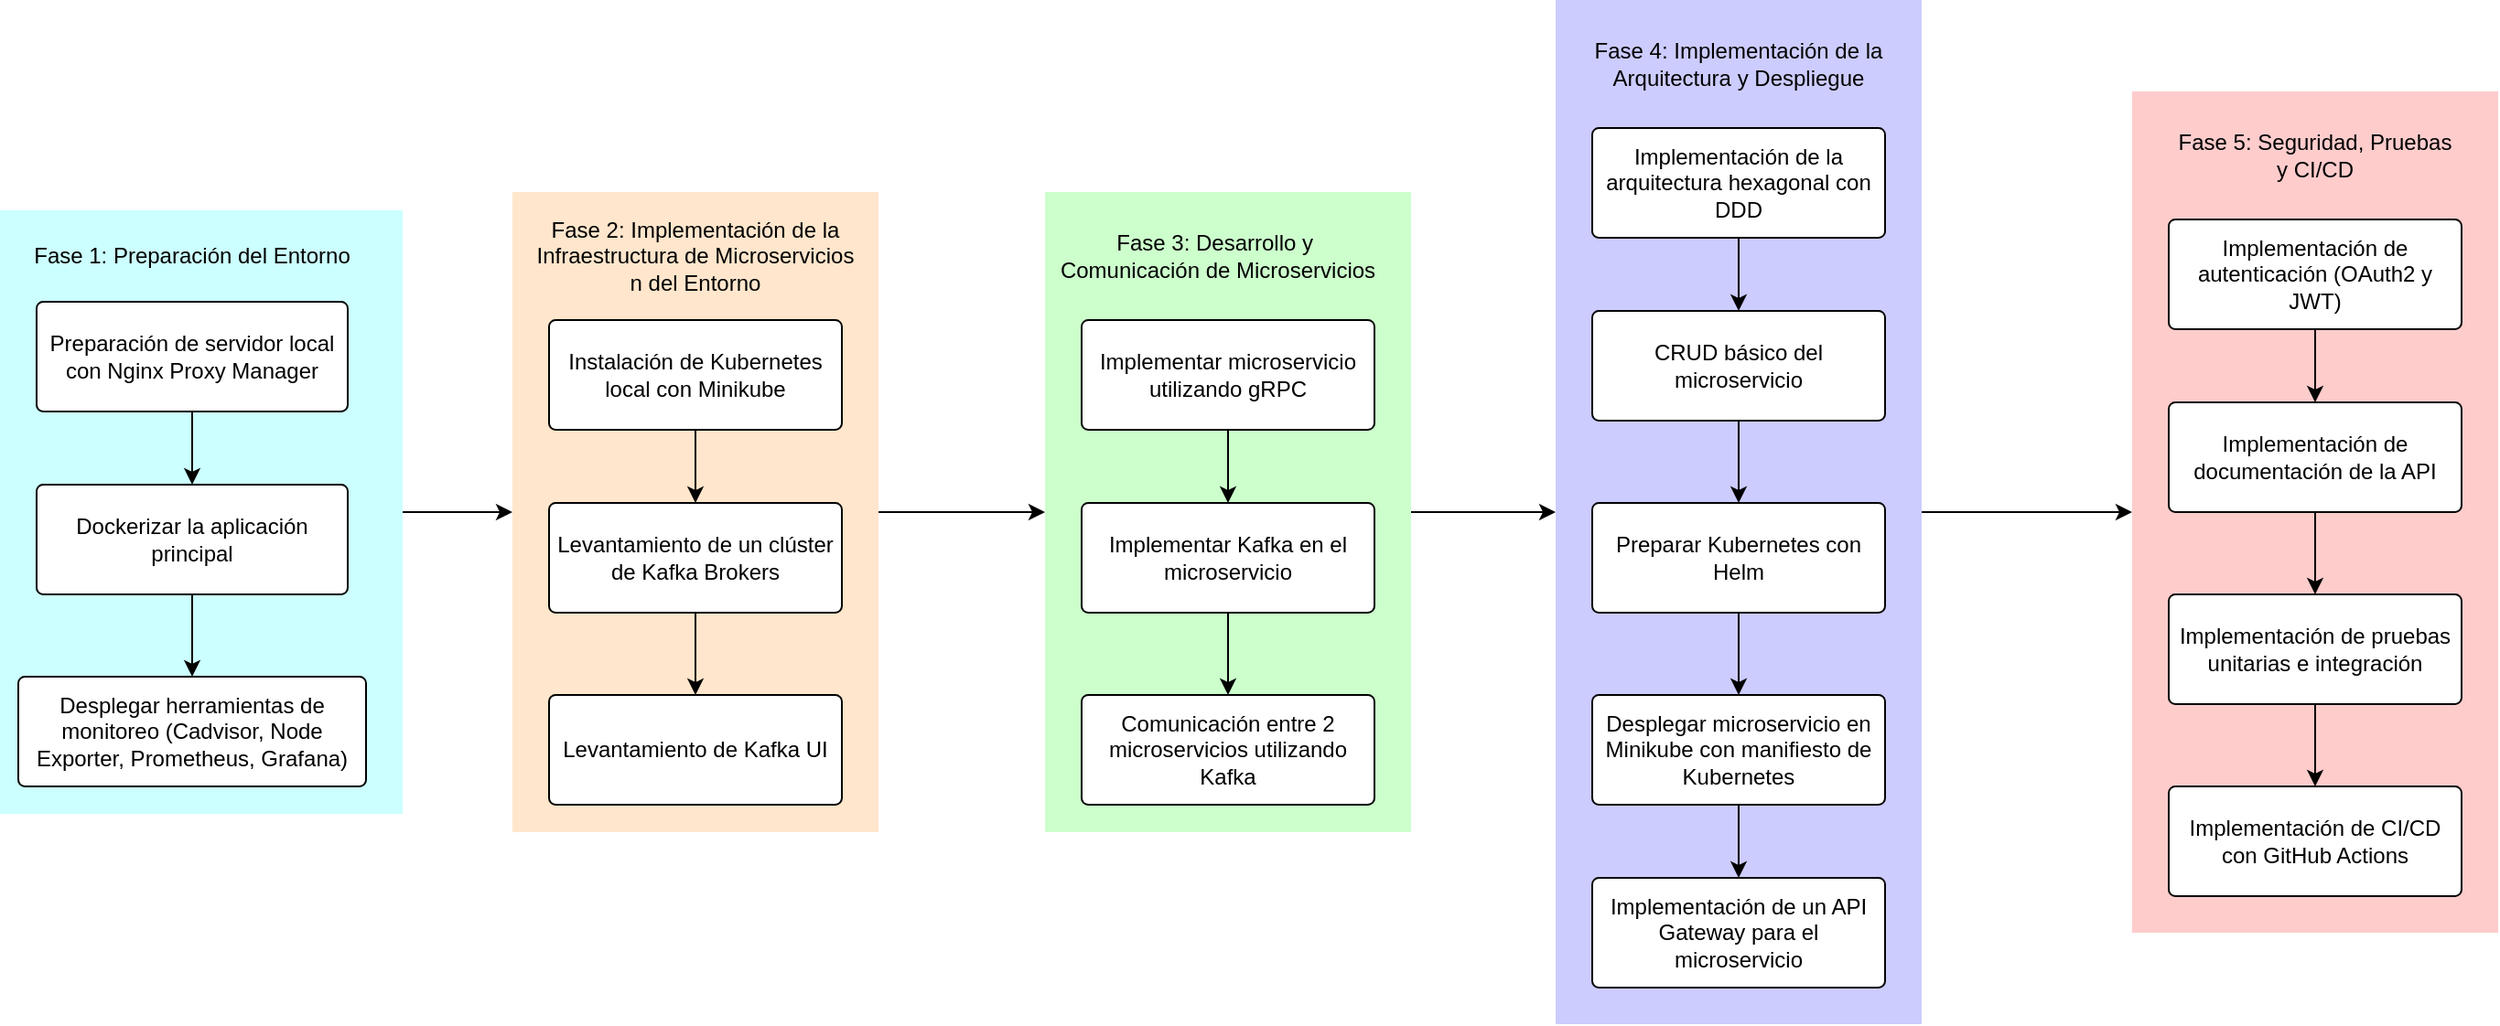<mxfile version="27.0.9" pages="4">
  <diagram name="Página-1" id="Jog1CB8qQKN3SRwH82qO">
    <mxGraphModel dx="906" dy="544" grid="1" gridSize="10" guides="1" tooltips="1" connect="1" arrows="1" fold="1" page="1" pageScale="1" pageWidth="827" pageHeight="1169" math="0" shadow="0">
      <root>
        <mxCell id="0" />
        <mxCell id="1" parent="0" />
        <mxCell id="y5nNxfQDsKQJ9tVYJSOM-19" style="edgeStyle=orthogonalEdgeStyle;rounded=0;orthogonalLoop=1;jettySize=auto;html=1;" parent="1" source="y5nNxfQDsKQJ9tVYJSOM-1" target="y5nNxfQDsKQJ9tVYJSOM-8" edge="1">
          <mxGeometry relative="1" as="geometry" />
        </mxCell>
        <mxCell id="y5nNxfQDsKQJ9tVYJSOM-1" value="" style="rounded=0;whiteSpace=wrap;html=1;fillColor=#CCFFFF;strokeColor=none;" parent="1" vertex="1">
          <mxGeometry x="470" y="330" width="220" height="330" as="geometry" />
        </mxCell>
        <mxCell id="y5nNxfQDsKQJ9tVYJSOM-6" style="edgeStyle=orthogonalEdgeStyle;rounded=0;orthogonalLoop=1;jettySize=auto;html=1;" parent="1" source="y5nNxfQDsKQJ9tVYJSOM-3" target="y5nNxfQDsKQJ9tVYJSOM-4" edge="1">
          <mxGeometry relative="1" as="geometry" />
        </mxCell>
        <mxCell id="y5nNxfQDsKQJ9tVYJSOM-3" value="Preparación de servidor local con Nginx Proxy Manager" style="rounded=1;whiteSpace=wrap;html=1;arcSize=6;" parent="1" vertex="1">
          <mxGeometry x="490" y="380" width="170" height="60" as="geometry" />
        </mxCell>
        <mxCell id="y5nNxfQDsKQJ9tVYJSOM-7" style="edgeStyle=orthogonalEdgeStyle;rounded=0;orthogonalLoop=1;jettySize=auto;html=1;" parent="1" source="y5nNxfQDsKQJ9tVYJSOM-4" target="y5nNxfQDsKQJ9tVYJSOM-5" edge="1">
          <mxGeometry relative="1" as="geometry" />
        </mxCell>
        <mxCell id="y5nNxfQDsKQJ9tVYJSOM-4" value="Dockerizar la aplicación principal" style="rounded=1;whiteSpace=wrap;html=1;arcSize=6;" parent="1" vertex="1">
          <mxGeometry x="490" y="480" width="170" height="60" as="geometry" />
        </mxCell>
        <mxCell id="y5nNxfQDsKQJ9tVYJSOM-5" value="Desplegar herramientas de monitoreo (Cadvisor, Node Exporter, Prometheus, Grafana)" style="rounded=1;whiteSpace=wrap;html=1;arcSize=6;" parent="1" vertex="1">
          <mxGeometry x="480" y="585" width="190" height="60" as="geometry" />
        </mxCell>
        <mxCell id="y5nNxfQDsKQJ9tVYJSOM-45" style="edgeStyle=orthogonalEdgeStyle;rounded=0;orthogonalLoop=1;jettySize=auto;html=1;" parent="1" source="y5nNxfQDsKQJ9tVYJSOM-8" target="y5nNxfQDsKQJ9tVYJSOM-20" edge="1">
          <mxGeometry relative="1" as="geometry" />
        </mxCell>
        <mxCell id="y5nNxfQDsKQJ9tVYJSOM-8" value="" style="rounded=0;whiteSpace=wrap;html=1;fillColor=#FFE6CC;strokeColor=none;gradientColor=none;" parent="1" vertex="1">
          <mxGeometry x="750" y="320" width="200" height="350" as="geometry" />
        </mxCell>
        <mxCell id="y5nNxfQDsKQJ9tVYJSOM-9" value="&lt;div&gt;Fase 2: Implementación de la Infraestructura de Microservicios&lt;/div&gt;n del Entorno" style="text;html=1;align=center;verticalAlign=middle;whiteSpace=wrap;rounded=0;" parent="1" vertex="1">
          <mxGeometry x="750" y="330" width="200" height="50" as="geometry" />
        </mxCell>
        <mxCell id="y5nNxfQDsKQJ9tVYJSOM-10" value="Fase 1: Preparación del Entorno" style="text;html=1;align=center;verticalAlign=middle;whiteSpace=wrap;rounded=0;" parent="1" vertex="1">
          <mxGeometry x="475" y="340" width="200" height="30" as="geometry" />
        </mxCell>
        <mxCell id="y5nNxfQDsKQJ9tVYJSOM-15" style="edgeStyle=orthogonalEdgeStyle;rounded=0;orthogonalLoop=1;jettySize=auto;html=1;" parent="1" source="y5nNxfQDsKQJ9tVYJSOM-11" target="y5nNxfQDsKQJ9tVYJSOM-12" edge="1">
          <mxGeometry relative="1" as="geometry" />
        </mxCell>
        <mxCell id="y5nNxfQDsKQJ9tVYJSOM-11" value="Instalación de Kubernetes local con Minikube" style="rounded=1;whiteSpace=wrap;html=1;arcSize=6;" parent="1" vertex="1">
          <mxGeometry x="770" y="390" width="160" height="60" as="geometry" />
        </mxCell>
        <mxCell id="y5nNxfQDsKQJ9tVYJSOM-16" style="edgeStyle=orthogonalEdgeStyle;rounded=0;orthogonalLoop=1;jettySize=auto;html=1;" parent="1" source="y5nNxfQDsKQJ9tVYJSOM-12" target="y5nNxfQDsKQJ9tVYJSOM-14" edge="1">
          <mxGeometry relative="1" as="geometry" />
        </mxCell>
        <mxCell id="y5nNxfQDsKQJ9tVYJSOM-12" value="Levantamiento de un clúster de Kafka Brokers" style="rounded=1;whiteSpace=wrap;html=1;arcSize=6;" parent="1" vertex="1">
          <mxGeometry x="770" y="490" width="160" height="60" as="geometry" />
        </mxCell>
        <mxCell id="y5nNxfQDsKQJ9tVYJSOM-14" value="Levantamiento de Kafka UI" style="rounded=1;whiteSpace=wrap;html=1;arcSize=6;" parent="1" vertex="1">
          <mxGeometry x="770" y="595" width="160" height="60" as="geometry" />
        </mxCell>
        <mxCell id="y5nNxfQDsKQJ9tVYJSOM-51" style="edgeStyle=orthogonalEdgeStyle;rounded=0;orthogonalLoop=1;jettySize=auto;html=1;" parent="1" source="y5nNxfQDsKQJ9tVYJSOM-20" target="y5nNxfQDsKQJ9tVYJSOM-27" edge="1">
          <mxGeometry relative="1" as="geometry" />
        </mxCell>
        <mxCell id="y5nNxfQDsKQJ9tVYJSOM-20" value="" style="rounded=0;whiteSpace=wrap;html=1;fillColor=#CCFFCC;strokeColor=none;gradientColor=none;" parent="1" vertex="1">
          <mxGeometry x="1041" y="320" width="200" height="350" as="geometry" />
        </mxCell>
        <mxCell id="y5nNxfQDsKQJ9tVYJSOM-21" value="Fase 3: Desarrollo y&amp;nbsp;&lt;div&gt;Comunicación de Microservicios&lt;/div&gt;" style="text;html=1;align=center;verticalAlign=middle;whiteSpace=wrap;rounded=0;" parent="1" vertex="1">
          <mxGeometry x="1041" y="330" width="189" height="50" as="geometry" />
        </mxCell>
        <mxCell id="y5nNxfQDsKQJ9tVYJSOM-22" style="edgeStyle=orthogonalEdgeStyle;rounded=0;orthogonalLoop=1;jettySize=auto;html=1;" parent="1" source="y5nNxfQDsKQJ9tVYJSOM-23" target="y5nNxfQDsKQJ9tVYJSOM-25" edge="1">
          <mxGeometry relative="1" as="geometry" />
        </mxCell>
        <mxCell id="y5nNxfQDsKQJ9tVYJSOM-23" value="Implementar microservicio utilizando gRPC" style="rounded=1;whiteSpace=wrap;html=1;arcSize=6;" parent="1" vertex="1">
          <mxGeometry x="1061" y="390" width="160" height="60" as="geometry" />
        </mxCell>
        <mxCell id="y5nNxfQDsKQJ9tVYJSOM-24" style="edgeStyle=orthogonalEdgeStyle;rounded=0;orthogonalLoop=1;jettySize=auto;html=1;" parent="1" source="y5nNxfQDsKQJ9tVYJSOM-25" target="y5nNxfQDsKQJ9tVYJSOM-26" edge="1">
          <mxGeometry relative="1" as="geometry" />
        </mxCell>
        <mxCell id="y5nNxfQDsKQJ9tVYJSOM-25" value="Implementar Kafka en el microservicio" style="rounded=1;whiteSpace=wrap;html=1;arcSize=6;" parent="1" vertex="1">
          <mxGeometry x="1061" y="490" width="160" height="60" as="geometry" />
        </mxCell>
        <mxCell id="y5nNxfQDsKQJ9tVYJSOM-26" value="Comunicación entre 2 microservicios utilizando Kafka" style="rounded=1;whiteSpace=wrap;html=1;arcSize=6;" parent="1" vertex="1">
          <mxGeometry x="1061" y="595" width="160" height="60" as="geometry" />
        </mxCell>
        <mxCell id="y5nNxfQDsKQJ9tVYJSOM-48" style="edgeStyle=orthogonalEdgeStyle;rounded=0;orthogonalLoop=1;jettySize=auto;html=1;" parent="1" source="y5nNxfQDsKQJ9tVYJSOM-27" target="y5nNxfQDsKQJ9tVYJSOM-36" edge="1">
          <mxGeometry relative="1" as="geometry" />
        </mxCell>
        <mxCell id="y5nNxfQDsKQJ9tVYJSOM-27" value="" style="rounded=0;whiteSpace=wrap;html=1;fillColor=#CCCCFF;strokeColor=none;gradientColor=none;" parent="1" vertex="1">
          <mxGeometry x="1320" y="215" width="200" height="560" as="geometry" />
        </mxCell>
        <mxCell id="y5nNxfQDsKQJ9tVYJSOM-28" value="Fase 4: Implementación de la Arquitectura y Despliegue" style="text;html=1;align=center;verticalAlign=middle;whiteSpace=wrap;rounded=0;" parent="1" vertex="1">
          <mxGeometry x="1320" y="225" width="200" height="50" as="geometry" />
        </mxCell>
        <mxCell id="y5nNxfQDsKQJ9tVYJSOM-29" style="edgeStyle=orthogonalEdgeStyle;rounded=0;orthogonalLoop=1;jettySize=auto;html=1;" parent="1" source="y5nNxfQDsKQJ9tVYJSOM-30" target="y5nNxfQDsKQJ9tVYJSOM-32" edge="1">
          <mxGeometry relative="1" as="geometry" />
        </mxCell>
        <mxCell id="y5nNxfQDsKQJ9tVYJSOM-30" value="Implementación de la arquitectura hexagonal con DDD" style="rounded=1;whiteSpace=wrap;html=1;arcSize=6;" parent="1" vertex="1">
          <mxGeometry x="1340" y="285" width="160" height="60" as="geometry" />
        </mxCell>
        <mxCell id="y5nNxfQDsKQJ9tVYJSOM-31" style="edgeStyle=orthogonalEdgeStyle;rounded=0;orthogonalLoop=1;jettySize=auto;html=1;" parent="1" source="y5nNxfQDsKQJ9tVYJSOM-32" target="y5nNxfQDsKQJ9tVYJSOM-33" edge="1">
          <mxGeometry relative="1" as="geometry" />
        </mxCell>
        <mxCell id="y5nNxfQDsKQJ9tVYJSOM-32" value="CRUD básico del microservicio" style="rounded=1;whiteSpace=wrap;html=1;arcSize=6;" parent="1" vertex="1">
          <mxGeometry x="1340" y="385" width="160" height="60" as="geometry" />
        </mxCell>
        <mxCell id="y5nNxfQDsKQJ9tVYJSOM-46" style="edgeStyle=orthogonalEdgeStyle;rounded=0;orthogonalLoop=1;jettySize=auto;html=1;" parent="1" source="y5nNxfQDsKQJ9tVYJSOM-33" target="y5nNxfQDsKQJ9tVYJSOM-34" edge="1">
          <mxGeometry relative="1" as="geometry" />
        </mxCell>
        <mxCell id="y5nNxfQDsKQJ9tVYJSOM-33" value="Preparar Kubernetes con Helm" style="rounded=1;whiteSpace=wrap;html=1;arcSize=6;" parent="1" vertex="1">
          <mxGeometry x="1340" y="490" width="160" height="60" as="geometry" />
        </mxCell>
        <mxCell id="y5nNxfQDsKQJ9tVYJSOM-47" style="edgeStyle=orthogonalEdgeStyle;rounded=0;orthogonalLoop=1;jettySize=auto;html=1;" parent="1" source="y5nNxfQDsKQJ9tVYJSOM-34" target="y5nNxfQDsKQJ9tVYJSOM-35" edge="1">
          <mxGeometry relative="1" as="geometry" />
        </mxCell>
        <mxCell id="y5nNxfQDsKQJ9tVYJSOM-34" value="Desplegar microservicio en Minikube con manifiesto de Kubernetes" style="rounded=1;whiteSpace=wrap;html=1;arcSize=6;" parent="1" vertex="1">
          <mxGeometry x="1340" y="595" width="160" height="60" as="geometry" />
        </mxCell>
        <mxCell id="y5nNxfQDsKQJ9tVYJSOM-35" value="Implementación de un API Gateway para el microservicio" style="rounded=1;whiteSpace=wrap;html=1;arcSize=6;" parent="1" vertex="1">
          <mxGeometry x="1340" y="695" width="160" height="60" as="geometry" />
        </mxCell>
        <mxCell id="y5nNxfQDsKQJ9tVYJSOM-36" value="" style="rounded=0;whiteSpace=wrap;html=1;fillColor=#FFCCCC;strokeColor=none;gradientColor=none;" parent="1" vertex="1">
          <mxGeometry x="1635" y="265" width="200" height="460" as="geometry" />
        </mxCell>
        <mxCell id="y5nNxfQDsKQJ9tVYJSOM-37" value="Fase 5: Seguridad, Pruebas&lt;div&gt;y CI/CD&lt;/div&gt;" style="text;html=1;align=center;verticalAlign=middle;whiteSpace=wrap;rounded=0;" parent="1" vertex="1">
          <mxGeometry x="1635" y="275" width="200" height="50" as="geometry" />
        </mxCell>
        <mxCell id="y5nNxfQDsKQJ9tVYJSOM-38" style="edgeStyle=orthogonalEdgeStyle;rounded=0;orthogonalLoop=1;jettySize=auto;html=1;" parent="1" source="y5nNxfQDsKQJ9tVYJSOM-39" target="y5nNxfQDsKQJ9tVYJSOM-41" edge="1">
          <mxGeometry relative="1" as="geometry" />
        </mxCell>
        <mxCell id="y5nNxfQDsKQJ9tVYJSOM-39" value="Implementación de autenticación (OAuth2 y JWT)" style="rounded=1;whiteSpace=wrap;html=1;arcSize=6;" parent="1" vertex="1">
          <mxGeometry x="1655" y="335" width="160" height="60" as="geometry" />
        </mxCell>
        <mxCell id="y5nNxfQDsKQJ9tVYJSOM-40" style="edgeStyle=orthogonalEdgeStyle;rounded=0;orthogonalLoop=1;jettySize=auto;html=1;" parent="1" source="y5nNxfQDsKQJ9tVYJSOM-41" target="y5nNxfQDsKQJ9tVYJSOM-42" edge="1">
          <mxGeometry relative="1" as="geometry" />
        </mxCell>
        <mxCell id="y5nNxfQDsKQJ9tVYJSOM-41" value="Implementación de documentación de la API" style="rounded=1;whiteSpace=wrap;html=1;arcSize=6;" parent="1" vertex="1">
          <mxGeometry x="1655" y="435" width="160" height="60" as="geometry" />
        </mxCell>
        <mxCell id="y5nNxfQDsKQJ9tVYJSOM-49" style="edgeStyle=orthogonalEdgeStyle;rounded=0;orthogonalLoop=1;jettySize=auto;html=1;" parent="1" source="y5nNxfQDsKQJ9tVYJSOM-42" target="y5nNxfQDsKQJ9tVYJSOM-43" edge="1">
          <mxGeometry relative="1" as="geometry" />
        </mxCell>
        <mxCell id="y5nNxfQDsKQJ9tVYJSOM-42" value="Implementación de pruebas unitarias e integración" style="rounded=1;whiteSpace=wrap;html=1;arcSize=6;" parent="1" vertex="1">
          <mxGeometry x="1655" y="540" width="160" height="60" as="geometry" />
        </mxCell>
        <mxCell id="y5nNxfQDsKQJ9tVYJSOM-43" value="Implementación de CI/CD con GitHub Actions" style="rounded=1;whiteSpace=wrap;html=1;arcSize=6;" parent="1" vertex="1">
          <mxGeometry x="1655" y="645" width="160" height="60" as="geometry" />
        </mxCell>
      </root>
    </mxGraphModel>
  </diagram>
  <diagram id="ltGbBHWiJQyUpfgjZx5-" name="Página-2">
    <mxGraphModel dx="2957" dy="1952" grid="1" gridSize="10" guides="1" tooltips="1" connect="1" arrows="1" fold="1" page="1" pageScale="1" pageWidth="827" pageHeight="1169" math="0" shadow="0">
      <root>
        <mxCell id="0" />
        <mxCell id="1" parent="0" />
        <mxCell id="ZHbBijV9w1WvNDBUEkwE-91" value="" style="edgeStyle=orthogonalEdgeStyle;rounded=0;orthogonalLoop=1;jettySize=auto;html=1;" parent="1" edge="1">
          <mxGeometry relative="1" as="geometry">
            <mxPoint x="-720.0" y="430.037" as="sourcePoint" />
          </mxGeometry>
        </mxCell>
        <mxCell id="ZHbBijV9w1WvNDBUEkwE-85" style="edgeStyle=orthogonalEdgeStyle;rounded=0;orthogonalLoop=1;jettySize=auto;html=1;" parent="1" edge="1">
          <mxGeometry relative="1" as="geometry">
            <mxPoint x="-683" y="350" as="sourcePoint" />
          </mxGeometry>
        </mxCell>
        <mxCell id="ZHbBijV9w1WvNDBUEkwE-90" value="" style="edgeStyle=orthogonalEdgeStyle;rounded=0;orthogonalLoop=1;jettySize=auto;html=1;" parent="1" edge="1">
          <mxGeometry relative="1" as="geometry">
            <mxPoint x="-873" y="430.037" as="sourcePoint" />
          </mxGeometry>
        </mxCell>
        <mxCell id="uHOGORn8jjoetlUPNcYx-90" value="" style="group" vertex="1" connectable="0" parent="1">
          <mxGeometry x="-1120" y="130" width="200" height="290" as="geometry" />
        </mxCell>
        <mxCell id="uHOGORn8jjoetlUPNcYx-21" value="" style="shape=cube;whiteSpace=wrap;html=1;boundedLbl=1;backgroundOutline=1;darkOpacity=0.05;darkOpacity2=0.1;rotation=-180;size=10;fillColor=#CCFFFF;strokeColor=#000000;" vertex="1" parent="uHOGORn8jjoetlUPNcYx-90">
          <mxGeometry width="200" height="290" as="geometry" />
        </mxCell>
        <mxCell id="uHOGORn8jjoetlUPNcYx-22" value="Etapa 1 – Infraestructura Base" style="text;html=1;align=center;verticalAlign=middle;whiteSpace=wrap;rounded=0;" vertex="1" parent="uHOGORn8jjoetlUPNcYx-90">
          <mxGeometry width="190.5" height="30" as="geometry" />
        </mxCell>
        <mxCell id="uHOGORn8jjoetlUPNcYx-27" value="Configuración&amp;nbsp;&lt;div&gt;Kafka Brokers&lt;/div&gt;" style="rounded=1;whiteSpace=wrap;html=1;shadow=1;" vertex="1" parent="uHOGORn8jjoetlUPNcYx-90">
          <mxGeometry x="35.25" y="220" width="120" height="40" as="geometry" />
        </mxCell>
        <mxCell id="uHOGORn8jjoetlUPNcYx-28" style="edgeStyle=orthogonalEdgeStyle;rounded=0;orthogonalLoop=1;jettySize=auto;html=1;" edge="1" parent="uHOGORn8jjoetlUPNcYx-90" source="uHOGORn8jjoetlUPNcYx-29" target="uHOGORn8jjoetlUPNcYx-31">
          <mxGeometry relative="1" as="geometry" />
        </mxCell>
        <mxCell id="uHOGORn8jjoetlUPNcYx-29" value="Configración microservicio en monorepo" style="rounded=1;whiteSpace=wrap;html=1;shadow=1;" vertex="1" parent="uHOGORn8jjoetlUPNcYx-90">
          <mxGeometry x="20.75" y="40" width="149" height="40" as="geometry" />
        </mxCell>
        <mxCell id="uHOGORn8jjoetlUPNcYx-30" style="edgeStyle=orthogonalEdgeStyle;rounded=0;orthogonalLoop=1;jettySize=auto;html=1;" edge="1" parent="uHOGORn8jjoetlUPNcYx-90" source="uHOGORn8jjoetlUPNcYx-31" target="uHOGORn8jjoetlUPNcYx-33">
          <mxGeometry relative="1" as="geometry" />
        </mxCell>
        <mxCell id="uHOGORn8jjoetlUPNcYx-31" value="Configuración contraros&amp;nbsp;&lt;div&gt;gRPC (.proto)&lt;/div&gt;" style="rounded=1;whiteSpace=wrap;html=1;shadow=1;" vertex="1" parent="uHOGORn8jjoetlUPNcYx-90">
          <mxGeometry x="20.25" y="100" width="150" height="40" as="geometry" />
        </mxCell>
        <mxCell id="uHOGORn8jjoetlUPNcYx-32" style="edgeStyle=orthogonalEdgeStyle;rounded=0;orthogonalLoop=1;jettySize=auto;html=1;" edge="1" parent="uHOGORn8jjoetlUPNcYx-90" source="uHOGORn8jjoetlUPNcYx-33" target="uHOGORn8jjoetlUPNcYx-27">
          <mxGeometry relative="1" as="geometry" />
        </mxCell>
        <mxCell id="uHOGORn8jjoetlUPNcYx-33" value="Configuración&lt;div&gt;Contenedores&lt;/div&gt;" style="rounded=1;whiteSpace=wrap;html=1;shadow=1;" vertex="1" parent="uHOGORn8jjoetlUPNcYx-90">
          <mxGeometry x="35.25" y="160" width="120" height="40" as="geometry" />
        </mxCell>
        <mxCell id="uHOGORn8jjoetlUPNcYx-92" value="" style="group" vertex="1" connectable="0" parent="1">
          <mxGeometry x="-900.75" y="-10" width="400.75" height="570" as="geometry" />
        </mxCell>
        <mxCell id="uHOGORn8jjoetlUPNcYx-35" value="" style="shape=cube;whiteSpace=wrap;html=1;boundedLbl=1;backgroundOutline=1;darkOpacity=0.05;darkOpacity2=0.1;rotation=-180;size=10;fillColor=#FFE6CC;strokeColor=#000000;" vertex="1" parent="uHOGORn8jjoetlUPNcYx-92">
          <mxGeometry x="0.5" width="400.25" height="570" as="geometry" />
        </mxCell>
        <mxCell id="uHOGORn8jjoetlUPNcYx-66" style="edgeStyle=orthogonalEdgeStyle;rounded=0;orthogonalLoop=1;jettySize=auto;html=1;" edge="1" parent="uHOGORn8jjoetlUPNcYx-92" source="uHOGORn8jjoetlUPNcYx-67" target="uHOGORn8jjoetlUPNcYx-79">
          <mxGeometry relative="1" as="geometry" />
        </mxCell>
        <mxCell id="uHOGORn8jjoetlUPNcYx-67" value="Preparar Prisma: conexión DB y generación client" style="rounded=1;whiteSpace=wrap;html=1;shadow=1;" vertex="1" parent="uHOGORn8jjoetlUPNcYx-92">
          <mxGeometry x="115.5" y="240" width="160" height="40" as="geometry" />
        </mxCell>
        <mxCell id="uHOGORn8jjoetlUPNcYx-68" value="Estructura hexagonal visible por bounded context (puertos/adaptadores)" style="rounded=1;whiteSpace=wrap;html=1;shadow=1;" vertex="1" parent="uHOGORn8jjoetlUPNcYx-92">
          <mxGeometry x="115.5" y="490" width="160" height="50" as="geometry" />
        </mxCell>
        <mxCell id="uHOGORn8jjoetlUPNcYx-69" style="edgeStyle=orthogonalEdgeStyle;rounded=0;orthogonalLoop=1;jettySize=auto;html=1;" edge="1" parent="uHOGORn8jjoetlUPNcYx-92" source="uHOGORn8jjoetlUPNcYx-70" target="uHOGORn8jjoetlUPNcYx-73">
          <mxGeometry relative="1" as="geometry" />
        </mxCell>
        <mxCell id="uHOGORn8jjoetlUPNcYx-70" value="Definir Dominio y Eventos de Dominio" style="rounded=1;whiteSpace=wrap;html=1;shadow=1;" vertex="1" parent="uHOGORn8jjoetlUPNcYx-92">
          <mxGeometry x="130.5" y="40" width="130" height="40" as="geometry" />
        </mxCell>
        <mxCell id="uHOGORn8jjoetlUPNcYx-71" value="Etapa 2 – Lógica de Aplicación" style="text;html=1;align=center;verticalAlign=middle;whiteSpace=wrap;rounded=0;" vertex="1" parent="uHOGORn8jjoetlUPNcYx-92">
          <mxGeometry width="390" height="30" as="geometry" />
        </mxCell>
        <mxCell id="uHOGORn8jjoetlUPNcYx-72" value="" style="group;shadow=0;glass=0;strokeColor=default;" vertex="1" connectable="0" parent="uHOGORn8jjoetlUPNcYx-92">
          <mxGeometry x="20.5" y="100" width="350" height="120" as="geometry" />
        </mxCell>
        <mxCell id="uHOGORn8jjoetlUPNcYx-73" value="" style="rounded=0;whiteSpace=wrap;html=1;strokeColor=none;shadow=1;" vertex="1" parent="uHOGORn8jjoetlUPNcYx-72">
          <mxGeometry width="350" height="120" as="geometry" />
        </mxCell>
        <mxCell id="uHOGORn8jjoetlUPNcYx-74" value="Definir puertos capa de aplicación" style="shape=umlFrame;whiteSpace=wrap;html=1;pointerEvents=0;recursiveResize=0;container=1;collapsible=0;width=210;height=30;fillColor=#FFFFFF;gradientColor=none;shadow=0;" vertex="1" parent="uHOGORn8jjoetlUPNcYx-72">
          <mxGeometry width="350" height="120" as="geometry" />
        </mxCell>
        <mxCell id="uHOGORn8jjoetlUPNcYx-75" style="edgeStyle=orthogonalEdgeStyle;rounded=0;orthogonalLoop=1;jettySize=auto;html=1;" edge="1" parent="uHOGORn8jjoetlUPNcYx-74" source="uHOGORn8jjoetlUPNcYx-76" target="uHOGORn8jjoetlUPNcYx-77">
          <mxGeometry relative="1" as="geometry" />
        </mxCell>
        <mxCell id="uHOGORn8jjoetlUPNcYx-76" value="Crear handlers CQRS para&amp;nbsp;command, query y event&amp;nbsp; (Entrada)" style="rounded=1;whiteSpace=wrap;html=1;shadow=1;" vertex="1" parent="uHOGORn8jjoetlUPNcYx-74">
          <mxGeometry x="20" y="50" width="140" height="50" as="geometry" />
        </mxCell>
        <mxCell id="uHOGORn8jjoetlUPNcYx-77" value="Definir Repositorios y Productores de mensajes&lt;div&gt;(Salida)&lt;/div&gt;" style="rounded=1;whiteSpace=wrap;html=1;shadow=1;" vertex="1" parent="uHOGORn8jjoetlUPNcYx-74">
          <mxGeometry x="180" y="50" width="150" height="50" as="geometry" />
        </mxCell>
        <mxCell id="uHOGORn8jjoetlUPNcYx-78" value="" style="group" vertex="1" connectable="0" parent="uHOGORn8jjoetlUPNcYx-92">
          <mxGeometry x="35.5" y="300" width="320" height="170" as="geometry" />
        </mxCell>
        <mxCell id="uHOGORn8jjoetlUPNcYx-79" value="" style="rounded=0;whiteSpace=wrap;html=1;strokeColor=none;shadow=1;fillColor=default;" vertex="1" parent="uHOGORn8jjoetlUPNcYx-78">
          <mxGeometry width="320" height="170" as="geometry" />
        </mxCell>
        <mxCell id="uHOGORn8jjoetlUPNcYx-80" value="Definir adaptadores capa Infraestructura" style="shape=umlFrame;whiteSpace=wrap;html=1;pointerEvents=0;recursiveResize=0;container=1;collapsible=0;width=250;height=30;" vertex="1" parent="uHOGORn8jjoetlUPNcYx-78">
          <mxGeometry width="320" height="170" as="geometry" />
        </mxCell>
        <mxCell id="uHOGORn8jjoetlUPNcYx-81" style="edgeStyle=orthogonalEdgeStyle;rounded=0;orthogonalLoop=1;jettySize=auto;html=1;" edge="1" parent="uHOGORn8jjoetlUPNcYx-80" source="uHOGORn8jjoetlUPNcYx-82" target="uHOGORn8jjoetlUPNcYx-84">
          <mxGeometry relative="1" as="geometry" />
        </mxCell>
        <mxCell id="uHOGORn8jjoetlUPNcYx-82" value="Agregar gRPC controllers (Entrada)" style="rounded=1;whiteSpace=wrap;html=1;" vertex="1" parent="uHOGORn8jjoetlUPNcYx-80">
          <mxGeometry x="20" y="50" width="130" height="40" as="geometry" />
        </mxCell>
        <mxCell id="uHOGORn8jjoetlUPNcYx-83" style="edgeStyle=orthogonalEdgeStyle;rounded=0;orthogonalLoop=1;jettySize=auto;html=1;" edge="1" parent="uHOGORn8jjoetlUPNcYx-80" source="uHOGORn8jjoetlUPNcYx-84" target="uHOGORn8jjoetlUPNcYx-86">
          <mxGeometry relative="1" as="geometry">
            <Array as="points">
              <mxPoint x="235" y="100" />
              <mxPoint x="85" y="100" />
            </Array>
          </mxGeometry>
        </mxCell>
        <mxCell id="uHOGORn8jjoetlUPNcYx-84" value="Agregar Prisma repositories (Salida)" style="rounded=1;whiteSpace=wrap;html=1;" vertex="1" parent="uHOGORn8jjoetlUPNcYx-80">
          <mxGeometry x="170" y="50" width="130" height="40" as="geometry" />
        </mxCell>
        <mxCell id="uHOGORn8jjoetlUPNcYx-85" style="edgeStyle=orthogonalEdgeStyle;rounded=0;orthogonalLoop=1;jettySize=auto;html=1;" edge="1" parent="uHOGORn8jjoetlUPNcYx-80" source="uHOGORn8jjoetlUPNcYx-86" target="uHOGORn8jjoetlUPNcYx-87">
          <mxGeometry relative="1" as="geometry" />
        </mxCell>
        <mxCell id="uHOGORn8jjoetlUPNcYx-86" value="Agregar Kafka producers (Salida)" style="rounded=1;whiteSpace=wrap;html=1;" vertex="1" parent="uHOGORn8jjoetlUPNcYx-80">
          <mxGeometry x="20" y="110" width="130" height="40" as="geometry" />
        </mxCell>
        <mxCell id="uHOGORn8jjoetlUPNcYx-87" value="Agregar Kafka consumers (Entrada)" style="rounded=1;whiteSpace=wrap;html=1;" vertex="1" parent="uHOGORn8jjoetlUPNcYx-80">
          <mxGeometry x="170" y="110" width="130" height="40" as="geometry" />
        </mxCell>
        <mxCell id="uHOGORn8jjoetlUPNcYx-88" style="edgeStyle=orthogonalEdgeStyle;rounded=0;orthogonalLoop=1;jettySize=auto;html=1;" edge="1" parent="uHOGORn8jjoetlUPNcYx-92" source="uHOGORn8jjoetlUPNcYx-73" target="uHOGORn8jjoetlUPNcYx-67">
          <mxGeometry relative="1" as="geometry" />
        </mxCell>
        <mxCell id="uHOGORn8jjoetlUPNcYx-89" style="edgeStyle=orthogonalEdgeStyle;rounded=0;orthogonalLoop=1;jettySize=auto;html=1;" edge="1" parent="uHOGORn8jjoetlUPNcYx-92" source="uHOGORn8jjoetlUPNcYx-79" target="uHOGORn8jjoetlUPNcYx-68">
          <mxGeometry relative="1" as="geometry" />
        </mxCell>
        <mxCell id="uHOGORn8jjoetlUPNcYx-93" style="edgeStyle=orthogonalEdgeStyle;rounded=0;orthogonalLoop=1;jettySize=auto;html=1;dashed=1;" edge="1" parent="1" source="uHOGORn8jjoetlUPNcYx-21" target="uHOGORn8jjoetlUPNcYx-35">
          <mxGeometry relative="1" as="geometry" />
        </mxCell>
        <mxCell id="uHOGORn8jjoetlUPNcYx-133" value="" style="group" vertex="1" connectable="0" parent="1">
          <mxGeometry x="-480" y="155.0" width="370" height="240.0" as="geometry" />
        </mxCell>
        <mxCell id="uHOGORn8jjoetlUPNcYx-120" value="" style="shape=cube;whiteSpace=wrap;html=1;boundedLbl=1;backgroundOutline=1;darkOpacity=0.05;darkOpacity2=0.1;rotation=-180;size=10;fillColor=#CCFFCC;strokeColor=#000000;" vertex="1" parent="uHOGORn8jjoetlUPNcYx-133">
          <mxGeometry y="2.842e-14" width="370" height="240" as="geometry" />
        </mxCell>
        <mxCell id="uHOGORn8jjoetlUPNcYx-121" style="edgeStyle=orthogonalEdgeStyle;rounded=0;orthogonalLoop=1;jettySize=auto;html=1;" edge="1" parent="uHOGORn8jjoetlUPNcYx-133" target="uHOGORn8jjoetlUPNcYx-123">
          <mxGeometry relative="1" as="geometry">
            <mxPoint x="180" y="140.0" as="sourcePoint" />
          </mxGeometry>
        </mxCell>
        <mxCell id="uHOGORn8jjoetlUPNcYx-122" value="Etapa 3 – Scaffold y Generador de Código" style="text;html=1;align=center;verticalAlign=middle;whiteSpace=wrap;rounded=0;" vertex="1" parent="uHOGORn8jjoetlUPNcYx-133">
          <mxGeometry y="2.842e-14" width="360" height="30" as="geometry" />
        </mxCell>
        <mxCell id="uHOGORn8jjoetlUPNcYx-123" value="Publicar paquetes en NPM" style="rounded=1;whiteSpace=wrap;html=1;shadow=1;" vertex="1" parent="uHOGORn8jjoetlUPNcYx-133">
          <mxGeometry x="115" y="170.0" width="130" height="40" as="geometry" />
        </mxCell>
        <mxCell id="uHOGORn8jjoetlUPNcYx-124" value="" style="group;shadow=0;" vertex="1" connectable="0" parent="uHOGORn8jjoetlUPNcYx-133">
          <mxGeometry x="20" y="40.0" width="320" height="110" as="geometry" />
        </mxCell>
        <mxCell id="uHOGORn8jjoetlUPNcYx-125" value="" style="rounded=0;whiteSpace=wrap;html=1;strokeColor=none;shadow=1;" vertex="1" parent="uHOGORn8jjoetlUPNcYx-124">
          <mxGeometry width="320" height="110" as="geometry" />
        </mxCell>
        <mxCell id="uHOGORn8jjoetlUPNcYx-126" value="Desarrollo modular de una CLI basada en Node.js" style="shape=umlFrame;whiteSpace=wrap;html=1;pointerEvents=0;recursiveResize=0;container=1;collapsible=0;width=200;height=30;fillColor=#FFFFFF;gradientColor=none;shadow=0;" vertex="1" parent="uHOGORn8jjoetlUPNcYx-124">
          <mxGeometry width="320" height="110" as="geometry" />
        </mxCell>
        <mxCell id="uHOGORn8jjoetlUPNcYx-127" value="Crear Logica de negocio y template" style="rounded=1;whiteSpace=wrap;html=1;" vertex="1" parent="uHOGORn8jjoetlUPNcYx-126">
          <mxGeometry x="170" y="50" width="130" height="40" as="geometry" />
        </mxCell>
        <mxCell id="uHOGORn8jjoetlUPNcYx-128" style="edgeStyle=orthogonalEdgeStyle;rounded=0;orthogonalLoop=1;jettySize=auto;html=1;" edge="1" parent="uHOGORn8jjoetlUPNcYx-126" source="uHOGORn8jjoetlUPNcYx-129" target="uHOGORn8jjoetlUPNcYx-127">
          <mxGeometry relative="1" as="geometry" />
        </mxCell>
        <mxCell id="uHOGORn8jjoetlUPNcYx-129" value="Crear CLI para comandos" style="rounded=1;whiteSpace=wrap;html=1;" vertex="1" parent="uHOGORn8jjoetlUPNcYx-126">
          <mxGeometry x="20" y="50" width="130" height="40" as="geometry" />
        </mxCell>
        <mxCell id="uHOGORn8jjoetlUPNcYx-134" style="edgeStyle=orthogonalEdgeStyle;rounded=0;orthogonalLoop=1;jettySize=auto;html=1;dashed=1;" edge="1" parent="1" source="uHOGORn8jjoetlUPNcYx-35" target="uHOGORn8jjoetlUPNcYx-120">
          <mxGeometry relative="1" as="geometry" />
        </mxCell>
        <mxCell id="uHOGORn8jjoetlUPNcYx-153" value="" style="group" vertex="1" connectable="0" parent="1">
          <mxGeometry x="-90.0" y="160" width="200" height="230" as="geometry" />
        </mxCell>
        <mxCell id="uHOGORn8jjoetlUPNcYx-146" value="" style="shape=cube;whiteSpace=wrap;html=1;boundedLbl=1;backgroundOutline=1;darkOpacity=0.05;darkOpacity2=0.1;rotation=-180;size=10;fillColor=#CCCCFF;strokeColor=#000000;" vertex="1" parent="uHOGORn8jjoetlUPNcYx-153">
          <mxGeometry x="1.421e-14" width="200" height="230" as="geometry" />
        </mxCell>
        <mxCell id="uHOGORn8jjoetlUPNcYx-147" style="edgeStyle=orthogonalEdgeStyle;rounded=0;orthogonalLoop=1;jettySize=auto;html=1;" edge="1" source="uHOGORn8jjoetlUPNcYx-148" target="uHOGORn8jjoetlUPNcYx-150" parent="uHOGORn8jjoetlUPNcYx-153">
          <mxGeometry relative="1" as="geometry">
            <Array as="points">
              <mxPoint x="95.0" y="100" />
              <mxPoint x="95.0" y="100" />
            </Array>
          </mxGeometry>
        </mxCell>
        <mxCell id="uHOGORn8jjoetlUPNcYx-148" value="Escribir pruebas unitarias (handlers, use-cases)" style="rounded=1;whiteSpace=wrap;html=1;shadow=1;" vertex="1" parent="uHOGORn8jjoetlUPNcYx-153">
          <mxGeometry x="20.0" y="40" width="150" height="40" as="geometry" />
        </mxCell>
        <mxCell id="uHOGORn8jjoetlUPNcYx-149" style="edgeStyle=orthogonalEdgeStyle;rounded=0;orthogonalLoop=1;jettySize=auto;html=1;" edge="1" source="uHOGORn8jjoetlUPNcYx-150" target="uHOGORn8jjoetlUPNcYx-151" parent="uHOGORn8jjoetlUPNcYx-153">
          <mxGeometry relative="1" as="geometry" />
        </mxCell>
        <mxCell id="uHOGORn8jjoetlUPNcYx-150" value="Pruebas e2e gRPC y Kafka&amp;nbsp;" style="rounded=1;whiteSpace=wrap;html=1;shadow=1;" vertex="1" parent="uHOGORn8jjoetlUPNcYx-153">
          <mxGeometry x="30.0" y="100" width="130" height="40" as="geometry" />
        </mxCell>
        <mxCell id="uHOGORn8jjoetlUPNcYx-151" value="Validación de reglas de negocio en entidades" style="rounded=1;whiteSpace=wrap;html=1;shadow=1;" vertex="1" parent="uHOGORn8jjoetlUPNcYx-153">
          <mxGeometry x="30.0" y="160" width="130" height="40" as="geometry" />
        </mxCell>
        <mxCell id="uHOGORn8jjoetlUPNcYx-152" value="Etapa 4 – Validación y Testing" style="text;html=1;align=center;verticalAlign=middle;whiteSpace=wrap;rounded=0;" vertex="1" parent="uHOGORn8jjoetlUPNcYx-153">
          <mxGeometry x="1.421e-14" width="190" height="30" as="geometry" />
        </mxCell>
        <mxCell id="uHOGORn8jjoetlUPNcYx-154" style="edgeStyle=orthogonalEdgeStyle;rounded=0;orthogonalLoop=1;jettySize=auto;html=1;dashed=1;" edge="1" parent="1" source="uHOGORn8jjoetlUPNcYx-120" target="uHOGORn8jjoetlUPNcYx-146">
          <mxGeometry relative="1" as="geometry" />
        </mxCell>
      </root>
    </mxGraphModel>
  </diagram>
  <diagram id="4OHG4TXGBuWGuXaJIQLu" name="Página-3">
    <mxGraphModel dx="802" dy="482" grid="1" gridSize="10" guides="1" tooltips="1" connect="1" arrows="1" fold="1" page="1" pageScale="1" pageWidth="827" pageHeight="1169" math="0" shadow="0">
      <root>
        <mxCell id="0" />
        <mxCell id="1" parent="0" />
        <mxCell id="DZh6hJ3G1KYUo_AOoZiw-1" value="Infra" style="swimlane;horizontal=0;whiteSpace=wrap;html=1;startSize=23;" vertex="1" parent="1">
          <mxGeometry x="80" y="550" width="1793" height="80" as="geometry" />
        </mxCell>
        <mxCell id="DZh6hJ3G1KYUo_AOoZiw-2" value="Separar producers y consumers" style="rounded=1;whiteSpace=wrap;html=1;" vertex="1" parent="DZh6hJ3G1KYUo_AOoZiw-1">
          <mxGeometry x="48" y="20" width="120" height="40" as="geometry" />
        </mxCell>
        <mxCell id="DZh6hJ3G1KYUo_AOoZiw-3" value="CLI Core" style="swimlane;horizontal=0;whiteSpace=wrap;html=1;startSize=23;" vertex="1" parent="1">
          <mxGeometry x="80" y="630" width="1793" height="80" as="geometry" />
        </mxCell>
        <mxCell id="DZh6hJ3G1KYUo_AOoZiw-4" value="Crear scaffolding base en paquete NPM" style="rounded=1;whiteSpace=wrap;html=1;" vertex="1" parent="DZh6hJ3G1KYUo_AOoZiw-3">
          <mxGeometry x="43" y="20" width="130" height="40" as="geometry" />
        </mxCell>
        <mxCell id="DZh6hJ3G1KYUo_AOoZiw-5" value="Implementar CLI para generar: command/query/event/infra" style="rounded=1;whiteSpace=wrap;html=1;" vertex="1" parent="DZh6hJ3G1KYUo_AOoZiw-3">
          <mxGeometry x="193" y="20" width="187" height="40" as="geometry" />
        </mxCell>
        <mxCell id="DZh6hJ3G1KYUo_AOoZiw-6" value="Backend" style="swimlane;horizontal=0;whiteSpace=wrap;html=1;startSize=23;" vertex="1" parent="1">
          <mxGeometry x="80" y="470" width="1793" height="80" as="geometry" />
        </mxCell>
        <mxCell id="DZh6hJ3G1KYUo_AOoZiw-8" style="edgeStyle=orthogonalEdgeStyle;rounded=0;orthogonalLoop=1;jettySize=auto;html=1;" edge="1" parent="DZh6hJ3G1KYUo_AOoZiw-6" source="DZh6hJ3G1KYUo_AOoZiw-9" target="DZh6hJ3G1KYUo_AOoZiw-10">
          <mxGeometry relative="1" as="geometry" />
        </mxCell>
        <mxCell id="DZh6hJ3G1KYUo_AOoZiw-9" value="Crear&amp;nbsp;&lt;div&gt;docker-compose.yml&lt;/div&gt;" style="rounded=1;whiteSpace=wrap;html=1;" vertex="1" parent="DZh6hJ3G1KYUo_AOoZiw-6">
          <mxGeometry x="1513" y="20" width="120" height="40" as="geometry" />
        </mxCell>
        <mxCell id="DZh6hJ3G1KYUo_AOoZiw-10" value="Setup .env, redes, volúmenes" style="rounded=1;whiteSpace=wrap;html=1;" vertex="1" parent="DZh6hJ3G1KYUo_AOoZiw-6">
          <mxGeometry x="1653" y="20" width="120" height="40" as="geometry" />
        </mxCell>
        <mxCell id="DZh6hJ3G1KYUo_AOoZiw-11" value="QA" style="swimlane;horizontal=0;whiteSpace=wrap;html=1;startSize=23;" vertex="1" parent="1">
          <mxGeometry x="80" y="710" width="1793" height="80" as="geometry" />
        </mxCell>
        <mxCell id="DZh6hJ3G1KYUo_AOoZiw-12" value="Escribir pruebas unitarias (handlers, use-cases)" style="rounded=1;whiteSpace=wrap;html=1;" vertex="1" parent="DZh6hJ3G1KYUo_AOoZiw-11">
          <mxGeometry x="43" y="20" width="147" height="40" as="geometry" />
        </mxCell>
        <mxCell id="DZh6hJ3G1KYUo_AOoZiw-13" value="Dominio" style="swimlane;horizontal=0;whiteSpace=wrap;html=1;startSize=23;" vertex="1" parent="1">
          <mxGeometry x="80" y="390" width="1793" height="80" as="geometry" />
        </mxCell>
        <mxCell id="DZh6hJ3G1KYUo_AOoZiw-14" value="Definir Aggregate Roots (Entidad)" style="rounded=1;whiteSpace=wrap;html=1;" vertex="1" parent="DZh6hJ3G1KYUo_AOoZiw-13">
          <mxGeometry x="43" y="20" width="117" height="40" as="geometry" />
        </mxCell>
        <mxCell id="DZh6hJ3G1KYUo_AOoZiw-15" style="edgeStyle=orthogonalEdgeStyle;rounded=0;orthogonalLoop=1;jettySize=auto;html=1;" edge="1" parent="1" source="DZh6hJ3G1KYUo_AOoZiw-16" target="DZh6hJ3G1KYUo_AOoZiw-24">
          <mxGeometry relative="1" as="geometry">
            <mxPoint x="813" y="590" as="targetPoint" />
          </mxGeometry>
        </mxCell>
        <mxCell id="DZh6hJ3G1KYUo_AOoZiw-16" value="Configurar gRPC server" style="rounded=1;whiteSpace=wrap;html=1;" vertex="1" parent="1">
          <mxGeometry x="669" y="570" width="120" height="40" as="geometry" />
        </mxCell>
        <mxCell id="DZh6hJ3G1KYUo_AOoZiw-17" style="edgeStyle=orthogonalEdgeStyle;rounded=0;orthogonalLoop=1;jettySize=auto;html=1;" edge="1" parent="1" source="DZh6hJ3G1KYUo_AOoZiw-18" target="DZh6hJ3G1KYUo_AOoZiw-9">
          <mxGeometry relative="1" as="geometry">
            <Array as="points">
              <mxPoint x="1653" y="590" />
            </Array>
          </mxGeometry>
        </mxCell>
        <mxCell id="DZh6hJ3G1KYUo_AOoZiw-18" value="Crear base de estructura hexagonal (puertos/adaptadores)" style="rounded=1;whiteSpace=wrap;html=1;" vertex="1" parent="1">
          <mxGeometry x="1388" y="570" width="210" height="40" as="geometry" />
        </mxCell>
        <mxCell id="DZh6hJ3G1KYUo_AOoZiw-19" style="edgeStyle=orthogonalEdgeStyle;rounded=0;orthogonalLoop=1;jettySize=auto;html=1;" edge="1" parent="1" source="DZh6hJ3G1KYUo_AOoZiw-20" target="DZh6hJ3G1KYUo_AOoZiw-12">
          <mxGeometry relative="1" as="geometry">
            <Array as="points">
              <mxPoint x="548" y="700" />
              <mxPoint x="197" y="700" />
            </Array>
          </mxGeometry>
        </mxCell>
        <mxCell id="DZh6hJ3G1KYUo_AOoZiw-20" value="CLI genera estructura" style="rounded=1;whiteSpace=wrap;html=1;" vertex="1" parent="1">
          <mxGeometry x="483" y="650" width="130" height="40" as="geometry" />
        </mxCell>
        <mxCell id="DZh6hJ3G1KYUo_AOoZiw-21" style="edgeStyle=orthogonalEdgeStyle;rounded=0;orthogonalLoop=1;jettySize=auto;html=1;" edge="1" parent="1" source="DZh6hJ3G1KYUo_AOoZiw-22" target="DZh6hJ3G1KYUo_AOoZiw-16">
          <mxGeometry relative="1" as="geometry" />
        </mxCell>
        <mxCell id="DZh6hJ3G1KYUo_AOoZiw-22" value="Implementar casos de uso" style="rounded=1;whiteSpace=wrap;html=1;" vertex="1" parent="1">
          <mxGeometry x="664" y="490" width="130" height="40" as="geometry" />
        </mxCell>
        <mxCell id="DZh6hJ3G1KYUo_AOoZiw-23" style="edgeStyle=orthogonalEdgeStyle;rounded=0;orthogonalLoop=1;jettySize=auto;html=1;" edge="1" parent="1" source="DZh6hJ3G1KYUo_AOoZiw-24" target="DZh6hJ3G1KYUo_AOoZiw-32">
          <mxGeometry relative="1" as="geometry" />
        </mxCell>
        <mxCell id="DZh6hJ3G1KYUo_AOoZiw-24" value="Agregar gRPC controllers (entrada)" style="rounded=1;whiteSpace=wrap;html=1;" vertex="1" parent="1">
          <mxGeometry x="813" y="490" width="130" height="40" as="geometry" />
        </mxCell>
        <mxCell id="DZh6hJ3G1KYUo_AOoZiw-25" style="edgeStyle=orthogonalEdgeStyle;rounded=0;orthogonalLoop=1;jettySize=auto;html=1;" edge="1" parent="1" source="DZh6hJ3G1KYUo_AOoZiw-26" target="DZh6hJ3G1KYUo_AOoZiw-30">
          <mxGeometry relative="1" as="geometry" />
        </mxCell>
        <mxCell id="DZh6hJ3G1KYUo_AOoZiw-26" value="Agregar Kafka consumers (entrada)" style="rounded=1;whiteSpace=wrap;html=1;" vertex="1" parent="1">
          <mxGeometry x="1113" y="490" width="130" height="40" as="geometry" />
        </mxCell>
        <mxCell id="DZh6hJ3G1KYUo_AOoZiw-27" style="edgeStyle=orthogonalEdgeStyle;rounded=0;orthogonalLoop=1;jettySize=auto;html=1;" edge="1" parent="1" source="DZh6hJ3G1KYUo_AOoZiw-28" target="DZh6hJ3G1KYUo_AOoZiw-18">
          <mxGeometry relative="1" as="geometry" />
        </mxCell>
        <mxCell id="DZh6hJ3G1KYUo_AOoZiw-28" value="Estructura hexagonal visible por bounded context" style="rounded=1;whiteSpace=wrap;html=1;" vertex="1" parent="1">
          <mxGeometry x="1413" y="490" width="160" height="40" as="geometry" />
        </mxCell>
        <mxCell id="DZh6hJ3G1KYUo_AOoZiw-29" style="edgeStyle=orthogonalEdgeStyle;rounded=0;orthogonalLoop=1;jettySize=auto;html=1;" edge="1" parent="1" source="DZh6hJ3G1KYUo_AOoZiw-30" target="DZh6hJ3G1KYUo_AOoZiw-28">
          <mxGeometry relative="1" as="geometry" />
        </mxCell>
        <mxCell id="DZh6hJ3G1KYUo_AOoZiw-30" value="Agregar Kafka producers (salida)" style="rounded=1;whiteSpace=wrap;html=1;" vertex="1" parent="1">
          <mxGeometry x="1263" y="490" width="130" height="40" as="geometry" />
        </mxCell>
        <mxCell id="DZh6hJ3G1KYUo_AOoZiw-31" style="edgeStyle=orthogonalEdgeStyle;rounded=0;orthogonalLoop=1;jettySize=auto;html=1;" edge="1" parent="1" source="DZh6hJ3G1KYUo_AOoZiw-32" target="DZh6hJ3G1KYUo_AOoZiw-52">
          <mxGeometry relative="1" as="geometry" />
        </mxCell>
        <mxCell id="DZh6hJ3G1KYUo_AOoZiw-32" value="Agregar Prisma repositories (salida)" style="rounded=1;whiteSpace=wrap;html=1;" vertex="1" parent="1">
          <mxGeometry x="963" y="490" width="130" height="40" as="geometry" />
        </mxCell>
        <mxCell id="DZh6hJ3G1KYUo_AOoZiw-33" value="" style="edgeStyle=orthogonalEdgeStyle;rounded=0;orthogonalLoop=1;jettySize=auto;html=1;" edge="1" parent="1" source="DZh6hJ3G1KYUo_AOoZiw-34" target="DZh6hJ3G1KYUo_AOoZiw-35">
          <mxGeometry relative="1" as="geometry" />
        </mxCell>
        <mxCell id="DZh6hJ3G1KYUo_AOoZiw-34" value="Pruebas e2e gRPC y Kafka&amp;nbsp;" style="rounded=1;whiteSpace=wrap;html=1;" vertex="1" parent="1">
          <mxGeometry x="293" y="730" width="130" height="40" as="geometry" />
        </mxCell>
        <mxCell id="DZh6hJ3G1KYUo_AOoZiw-35" value="Validación de reglas de negocio en entidades" style="rounded=1;whiteSpace=wrap;html=1;" vertex="1" parent="1">
          <mxGeometry x="440" y="730" width="130" height="40" as="geometry" />
        </mxCell>
        <mxCell id="DZh6hJ3G1KYUo_AOoZiw-36" style="edgeStyle=orthogonalEdgeStyle;rounded=0;orthogonalLoop=1;jettySize=auto;html=1;" edge="1" parent="1" source="DZh6hJ3G1KYUo_AOoZiw-37" target="DZh6hJ3G1KYUo_AOoZiw-41">
          <mxGeometry relative="1" as="geometry" />
        </mxCell>
        <mxCell id="DZh6hJ3G1KYUo_AOoZiw-37" value="Modelar eventos de dominio" style="rounded=1;whiteSpace=wrap;html=1;" vertex="1" parent="1">
          <mxGeometry x="553" y="410" width="130" height="40" as="geometry" />
        </mxCell>
        <mxCell id="DZh6hJ3G1KYUo_AOoZiw-38" style="edgeStyle=orthogonalEdgeStyle;rounded=0;orthogonalLoop=1;jettySize=auto;html=1;" edge="1" parent="1" source="DZh6hJ3G1KYUo_AOoZiw-39" target="DZh6hJ3G1KYUo_AOoZiw-44">
          <mxGeometry relative="1" as="geometry" />
        </mxCell>
        <mxCell id="DZh6hJ3G1KYUo_AOoZiw-39" value="Definir reglas del negocio y delegar ejecución" style="rounded=1;whiteSpace=wrap;html=1;" vertex="1" parent="1">
          <mxGeometry x="263" y="410" width="150" height="40" as="geometry" />
        </mxCell>
        <mxCell id="DZh6hJ3G1KYUo_AOoZiw-40" style="edgeStyle=orthogonalEdgeStyle;rounded=0;orthogonalLoop=1;jettySize=auto;html=1;" edge="1" parent="1" source="DZh6hJ3G1KYUo_AOoZiw-41">
          <mxGeometry relative="1" as="geometry">
            <Array as="points">
              <mxPoint x="768" y="460" />
              <mxPoint x="188" y="460" />
            </Array>
            <mxPoint x="188" y="490.0" as="targetPoint" />
          </mxGeometry>
        </mxCell>
        <mxCell id="DZh6hJ3G1KYUo_AOoZiw-41" value="Sin dependencias de infra" style="rounded=1;whiteSpace=wrap;html=1;" vertex="1" parent="1">
          <mxGeometry x="703" y="410" width="130" height="40" as="geometry" />
        </mxCell>
        <mxCell id="DZh6hJ3G1KYUo_AOoZiw-42" style="edgeStyle=orthogonalEdgeStyle;rounded=0;orthogonalLoop=1;jettySize=auto;html=1;" edge="1" parent="1" source="DZh6hJ3G1KYUo_AOoZiw-14" target="DZh6hJ3G1KYUo_AOoZiw-39">
          <mxGeometry relative="1" as="geometry">
            <mxPoint x="263" y="430.029" as="targetPoint" />
          </mxGeometry>
        </mxCell>
        <mxCell id="DZh6hJ3G1KYUo_AOoZiw-43" style="edgeStyle=orthogonalEdgeStyle;rounded=0;orthogonalLoop=1;jettySize=auto;html=1;" edge="1" parent="1" source="DZh6hJ3G1KYUo_AOoZiw-44" target="DZh6hJ3G1KYUo_AOoZiw-37">
          <mxGeometry relative="1" as="geometry" />
        </mxCell>
        <mxCell id="DZh6hJ3G1KYUo_AOoZiw-44" value="Crear entidades y value objects" style="rounded=1;whiteSpace=wrap;html=1;" vertex="1" parent="1">
          <mxGeometry x="433" y="410" width="100" height="40" as="geometry" />
        </mxCell>
        <mxCell id="DZh6hJ3G1KYUo_AOoZiw-45" style="edgeStyle=orthogonalEdgeStyle;rounded=0;orthogonalLoop=1;jettySize=auto;html=1;" edge="1" parent="1" source="DZh6hJ3G1KYUo_AOoZiw-46" target="DZh6hJ3G1KYUo_AOoZiw-22">
          <mxGeometry relative="1" as="geometry" />
        </mxCell>
        <mxCell id="DZh6hJ3G1KYUo_AOoZiw-46" value="Crear interfaces de repositorios/event-publishers (puertos de salida)" style="rounded=1;whiteSpace=wrap;html=1;" vertex="1" parent="1">
          <mxGeometry x="423" y="490" width="220" height="40" as="geometry" />
        </mxCell>
        <mxCell id="DZh6hJ3G1KYUo_AOoZiw-47" style="edgeStyle=orthogonalEdgeStyle;rounded=0;orthogonalLoop=1;jettySize=auto;html=1;" edge="1" parent="1" source="DZh6hJ3G1KYUo_AOoZiw-48" target="DZh6hJ3G1KYUo_AOoZiw-46">
          <mxGeometry relative="1" as="geometry" />
        </mxCell>
        <mxCell id="DZh6hJ3G1KYUo_AOoZiw-48" value="Implementar comandos y queries (CQRS)" style="rounded=1;whiteSpace=wrap;html=1;" vertex="1" parent="1">
          <mxGeometry x="273" y="490" width="130" height="40" as="geometry" />
        </mxCell>
        <mxCell id="DZh6hJ3G1KYUo_AOoZiw-49" style="edgeStyle=orthogonalEdgeStyle;rounded=0;orthogonalLoop=1;jettySize=auto;html=1;" edge="1" parent="1" source="DZh6hJ3G1KYUo_AOoZiw-50" target="DZh6hJ3G1KYUo_AOoZiw-26">
          <mxGeometry relative="1" as="geometry">
            <Array as="points">
              <mxPoint x="1193" y="560" />
              <mxPoint x="1178" y="560" />
            </Array>
          </mxGeometry>
        </mxCell>
        <mxCell id="DZh6hJ3G1KYUo_AOoZiw-50" value="Configurar Kafka (topics, brokers)" style="rounded=1;whiteSpace=wrap;html=1;" vertex="1" parent="1">
          <mxGeometry x="1133" y="570" width="120" height="40" as="geometry" />
        </mxCell>
        <mxCell id="DZh6hJ3G1KYUo_AOoZiw-51" style="edgeStyle=orthogonalEdgeStyle;rounded=0;orthogonalLoop=1;jettySize=auto;html=1;" edge="1" parent="1" source="DZh6hJ3G1KYUo_AOoZiw-52" target="DZh6hJ3G1KYUo_AOoZiw-50">
          <mxGeometry relative="1" as="geometry" />
        </mxCell>
        <mxCell id="DZh6hJ3G1KYUo_AOoZiw-52" value="Preparar Prisma: conexión DB y generación client" style="rounded=1;whiteSpace=wrap;html=1;" vertex="1" parent="1">
          <mxGeometry x="948" y="570" width="160" height="40" as="geometry" />
        </mxCell>
        <mxCell id="DZh6hJ3G1KYUo_AOoZiw-53" style="edgeStyle=orthogonalEdgeStyle;rounded=0;orthogonalLoop=1;jettySize=auto;html=1;" edge="1" parent="1" target="DZh6hJ3G1KYUo_AOoZiw-2">
          <mxGeometry relative="1" as="geometry">
            <mxPoint x="188" y="530.0" as="sourcePoint" />
          </mxGeometry>
        </mxCell>
        <mxCell id="DZh6hJ3G1KYUo_AOoZiw-54" style="edgeStyle=orthogonalEdgeStyle;rounded=0;orthogonalLoop=1;jettySize=auto;html=1;" edge="1" parent="1" source="DZh6hJ3G1KYUo_AOoZiw-2" target="DZh6hJ3G1KYUo_AOoZiw-48">
          <mxGeometry relative="1" as="geometry" />
        </mxCell>
        <mxCell id="DZh6hJ3G1KYUo_AOoZiw-55" style="edgeStyle=orthogonalEdgeStyle;rounded=0;orthogonalLoop=1;jettySize=auto;html=1;" edge="1" parent="1" source="DZh6hJ3G1KYUo_AOoZiw-5" target="DZh6hJ3G1KYUo_AOoZiw-20">
          <mxGeometry relative="1" as="geometry" />
        </mxCell>
        <mxCell id="DZh6hJ3G1KYUo_AOoZiw-56" style="edgeStyle=orthogonalEdgeStyle;rounded=0;orthogonalLoop=1;jettySize=auto;html=1;" edge="1" parent="1" source="DZh6hJ3G1KYUo_AOoZiw-10" target="DZh6hJ3G1KYUo_AOoZiw-4">
          <mxGeometry relative="1" as="geometry">
            <Array as="points">
              <mxPoint x="1793" y="620" />
              <mxPoint x="188" y="620" />
            </Array>
          </mxGeometry>
        </mxCell>
        <mxCell id="DZh6hJ3G1KYUo_AOoZiw-57" value="" style="edgeStyle=orthogonalEdgeStyle;rounded=0;orthogonalLoop=1;jettySize=auto;html=1;" edge="1" parent="1" source="DZh6hJ3G1KYUo_AOoZiw-12" target="DZh6hJ3G1KYUo_AOoZiw-34">
          <mxGeometry relative="1" as="geometry" />
        </mxCell>
        <mxCell id="DZh6hJ3G1KYUo_AOoZiw-58" value="&lt;h4 data-start=&quot;460&quot; data-end=&quot;501&quot;&gt;🧱 &lt;strong data-start=&quot;468&quot; data-end=&quot;501&quot;&gt;Fase 1 – Infraestructura Base&lt;/strong&gt;&lt;/h4&gt;&#xa;&lt;ul data-start=&quot;502&quot; data-end=&quot;667&quot;&gt;&#xa;&lt;li data-start=&quot;502&quot; data-end=&quot;547&quot;&gt;&#xa;&lt;p data-start=&quot;504&quot; data-end=&quot;547&quot;&gt;Configurar &lt;strong data-start=&quot;515&quot; data-end=&quot;524&quot;&gt;Kafka&lt;/strong&gt;, &lt;strong data-start=&quot;526&quot; data-end=&quot;534&quot;&gt;gRPC&lt;/strong&gt; y &lt;strong data-start=&quot;537&quot; data-end=&quot;547&quot;&gt;Prisma&lt;/strong&gt;&lt;/p&gt;&#xa;&lt;/li&gt;&#xa;&lt;li data-start=&quot;548&quot; data-end=&quot;591&quot;&gt;&#xa;&lt;p data-start=&quot;550&quot; data-end=&quot;591&quot;&gt;Setup de &lt;code data-start=&quot;559&quot; data-end=&quot;565&quot;&gt;.env&lt;/code&gt;, Docker, red, y volúmenes&lt;/p&gt;&#xa;&lt;/li&gt;&#xa;&lt;li data-start=&quot;592&quot; data-end=&quot;667&quot;&gt;&#xa;&lt;p data-start=&quot;594&quot; data-end=&quot;667&quot;&gt;Crear estructura de carpetas basada en &lt;em data-start=&quot;633&quot; data-end=&quot;667&quot;&gt;hexagonal screaming architecture&lt;/em&gt;&lt;/p&gt;&#xa;&lt;/li&gt;&#xa;&lt;/ul&gt;&#xa;&lt;p data-start=&quot;669&quot; data-end=&quot;753&quot;&gt;&lt;strong data-start=&quot;669&quot; data-end=&quot;695&quot;&gt;🛠️ Diagrama sugerido:&lt;/strong&gt; &lt;em data-start=&quot;696&quot; data-end=&quot;716&quot;&gt;Roadmap horizontal&lt;/em&gt; o &lt;em data-start=&quot;719&quot; data-end=&quot;753&quot;&gt;diagrama de bloques secuenciales&lt;/em&gt;&lt;/p&gt;&#xa;&lt;hr data-start=&quot;755&quot; data-end=&quot;758&quot;&gt;&#xa;&lt;h4 data-start=&quot;760&quot; data-end=&quot;808&quot;&gt;⚙️ &lt;strong data-start=&quot;768&quot; data-end=&quot;808&quot;&gt;Fase 2 – Scaffold Automatizado (CLI)&lt;/strong&gt;&lt;/h4&gt;&#xa;&lt;ul data-start=&quot;809&quot; data-end=&quot;935&quot;&gt;&#xa;&lt;li data-start=&quot;809&quot; data-end=&quot;852&quot;&gt;&#xa;&lt;p data-start=&quot;811&quot; data-end=&quot;852&quot;&gt;Crear paquete CLI (Core, Commands, Types)&lt;/p&gt;&#xa;&lt;/li&gt;&#xa;&lt;li data-start=&quot;853&quot; data-end=&quot;900&quot;&gt;&#xa;&lt;p data-start=&quot;855&quot; data-end=&quot;900&quot;&gt;Generar comandos, queries, handlers, adapters&lt;/p&gt;&#xa;&lt;/li&gt;&#xa;&lt;li data-start=&quot;901&quot; data-end=&quot;935&quot;&gt;&#xa;&lt;p data-start=&quot;903&quot; data-end=&quot;935&quot;&gt;Aplicar &lt;em data-start=&quot;911&quot; data-end=&quot;935&quot;&gt;screaming architecture&lt;/em&gt;&lt;/p&gt;&#xa;&lt;/li&gt;&#xa;&lt;/ul&gt;&#xa;&lt;p data-start=&quot;937&quot; data-end=&quot;1014&quot;&gt;&lt;strong data-start=&quot;937&quot; data-end=&quot;963&quot;&gt;🛠️ Diagrama sugerido:&lt;/strong&gt; &lt;em data-start=&quot;964&quot; data-end=&quot;985&quot;&gt;Flujo tipo Pipeline&lt;/em&gt;, con íconos CLI → estructura&lt;/p&gt;&#xa;&lt;hr data-start=&quot;1016&quot; data-end=&quot;1019&quot;&gt;&#xa;&lt;h4 data-start=&quot;1021&quot; data-end=&quot;1074&quot;&gt;🧠 &lt;strong data-start=&quot;1029&quot; data-end=&quot;1074&quot;&gt;Fase 3 – Lógica Aplicación (CQRS + Ports)&lt;/strong&gt;&lt;/h4&gt;&#xa;&lt;ul data-start=&quot;1075&quot; data-end=&quot;1216&quot;&gt;&#xa;&lt;li data-start=&quot;1075&quot; data-end=&quot;1122&quot;&gt;&#xa;&lt;p data-start=&quot;1077&quot; data-end=&quot;1122&quot;&gt;Commands ↔ Handlers ↔ UseCases ↔ Aggregates&lt;/p&gt;&#xa;&lt;/li&gt;&#xa;&lt;li data-start=&quot;1123&quot; data-end=&quot;1160&quot;&gt;&#xa;&lt;p data-start=&quot;1125&quot; data-end=&quot;1160&quot;&gt;Queries independientes (read model)&lt;/p&gt;&#xa;&lt;/li&gt;&#xa;&lt;li data-start=&quot;1161&quot; data-end=&quot;1216&quot;&gt;&#xa;&lt;p data-start=&quot;1163&quot; data-end=&quot;1216&quot;&gt;Puertos de entrada/salida: Kafka, gRPC, Repos, Events&lt;/p&gt;&#xa;&lt;/li&gt;&#xa;&lt;/ul&gt;&#xa;&lt;p data-start=&quot;1218&quot; data-end=&quot;1330&quot;&gt;&lt;strong data-start=&quot;1218&quot; data-end=&quot;1244&quot;&gt;🛠️ Diagrama sugerido:&lt;/strong&gt; &lt;em data-start=&quot;1245&quot; data-end=&quot;1293&quot;&gt;Arquitectura hexagonal (puertos &amp;amp; adaptadores)&lt;/em&gt;&lt;br data-start=&quot;1293&quot; data-end=&quot;1296&quot;&gt;&#xa;Alternativa: &lt;em data-start=&quot;1309&quot; data-end=&quot;1330&quot;&gt;Diagrama C4 nivel 3&lt;/em&gt;&lt;/p&gt;&#xa;&lt;hr data-start=&quot;1332&quot; data-end=&quot;1335&quot;&gt;&#xa;&lt;h4 data-start=&quot;1337&quot; data-end=&quot;1378&quot;&gt;🔍 &lt;strong data-start=&quot;1345&quot; data-end=&quot;1378&quot;&gt;Fase 4 – Testing y Validación&lt;/strong&gt;&lt;/h4&gt;&#xa;&lt;ul data-start=&quot;1379&quot; data-end=&quot;1483&quot;&gt;&#xa;&lt;li data-start=&quot;1379&quot; data-end=&quot;1425&quot;&gt;&#xa;&lt;p data-start=&quot;1381&quot; data-end=&quot;1425&quot;&gt;Pruebas unitarias de casos de uso, entidades&lt;/p&gt;&#xa;&lt;/li&gt;&#xa;&lt;li data-start=&quot;1426&quot; data-end=&quot;1464&quot;&gt;&#xa;&lt;p data-start=&quot;1428&quot; data-end=&quot;1464&quot;&gt;e2e testing para eventos Kafka, gRPC&lt;/p&gt;&#xa;&lt;/li&gt;&#xa;&lt;li data-start=&quot;1465&quot; data-end=&quot;1483&quot;&gt;&#xa;&lt;p data-start=&quot;1467&quot; data-end=&quot;1483&quot;&gt;Mocks de puertos&lt;/p&gt;&#xa;&lt;/li&gt;&#xa;&lt;/ul&gt;&#xa;&lt;p data-start=&quot;1485&quot; data-end=&quot;1548&quot;&gt;&lt;strong data-start=&quot;1485&quot; data-end=&quot;1511&quot;&gt;🛠️ Diagrama sugerido:&lt;/strong&gt; &lt;em data-start=&quot;1512&quot; data-end=&quot;1528&quot;&gt;Swimlane de QA&lt;/em&gt;, &lt;em data-start=&quot;1530&quot; data-end=&quot;1548&quot;&gt;Checklist visual&lt;/em&gt;&lt;/p&gt;&#xa;&lt;hr data-start=&quot;1550&quot; data-end=&quot;1553&quot;&gt;&#xa;&lt;h4 data-start=&quot;1555&quot; data-end=&quot;1600&quot;&gt;🚀 &lt;strong data-start=&quot;1563&quot; data-end=&quot;1600&quot;&gt;Fase 5 – Empaquetado y Despliegue&lt;/strong&gt;&lt;/h4&gt;&#xa;&lt;ul data-start=&quot;1601&quot; data-end=&quot;1697&quot;&gt;&#xa;&lt;li data-start=&quot;1601&quot; data-end=&quot;1634&quot;&gt;&#xa;&lt;p data-start=&quot;1603&quot; data-end=&quot;1634&quot;&gt;Dockerización del microservicio&lt;/p&gt;&#xa;&lt;/li&gt;&#xa;&lt;li data-start=&quot;1635&quot; data-end=&quot;1660&quot;&gt;&#xa;&lt;p data-start=&quot;1637&quot; data-end=&quot;1660&quot;&gt;Automatización de CI/CD&lt;/p&gt;&#xa;&lt;/li&gt;&#xa;&lt;li data-start=&quot;1661&quot; data-end=&quot;1697&quot;&gt;&#xa;&lt;p data-start=&quot;1663&quot; data-end=&quot;1697&quot;&gt;Release del paquete CLI (opcional)&lt;/p&gt;&#xa;&lt;/li&gt;&#xa;&lt;/ul&gt;&#xa;&lt;p data-start=&quot;1699&quot; data-end=&quot;1767&quot;&gt;&lt;strong data-start=&quot;1699&quot; data-end=&quot;1725&quot;&gt;🛠️ Diagrama sugerido:&lt;/strong&gt; &lt;em data-start=&quot;1726&quot; data-end=&quot;1749&quot;&gt;Roadmap de despliegue&lt;/em&gt;, &lt;em data-start=&quot;1751&quot; data-end=&quot;1767&quot;&gt;pipeline CI/CD&lt;/em&gt;&lt;/p&gt;" style="text;whiteSpace=wrap;html=1;" vertex="1" parent="1">
          <mxGeometry x="20" y="920" width="470" height="2210" as="geometry" />
        </mxCell>
        <mxCell id="DZh6hJ3G1KYUo_AOoZiw-59" value="Preparación&amp;nbsp;&lt;div&gt;Servidor Local&lt;/div&gt;" style="rounded=1;whiteSpace=wrap;html=1;" vertex="1" parent="1">
          <mxGeometry x="403" y="220" width="130" height="40" as="geometry" />
        </mxCell>
      </root>
    </mxGraphModel>
  </diagram>
  <diagram id="PPbVvg5zp8m1Ub3xg4Ul" name="Página-4">
    <mxGraphModel dx="1869" dy="626" grid="1" gridSize="10" guides="1" tooltips="1" connect="1" arrows="1" fold="1" page="1" pageScale="1" pageWidth="827" pageHeight="1169" math="0" shadow="0">
      <root>
        <mxCell id="0" />
        <mxCell id="1" parent="0" />
        <mxCell id="jTYol2UJVmRAsHk76EfA-7" value="1. Infraestructura&lt;br&gt;Kafka, gRPC, Docker" style="html=1;shape=mxgraph.infographic.ribbonSimple;notch1=20;notch2=20;align=center;verticalAlign=middle;fontSize=14;fontStyle=0;fillColor=#FFFFFF;whiteSpace=wrap;" vertex="1" parent="1">
          <mxGeometry x="-280" y="320" width="200" height="60" as="geometry" />
        </mxCell>
        <mxCell id="jTYol2UJVmRAsHk76EfA-8" value="3&lt;span style=&quot;background-color: transparent; color: light-dark(rgb(0, 0, 0), rgb(255, 255, 255));&quot;&gt;. Scaffold &amp;amp; Código&lt;/span&gt;&lt;div&gt;&lt;span style=&quot;background-color: transparent;&quot;&gt;CLI, estructura Hexa&lt;/span&gt;&lt;/div&gt;" style="html=1;shape=mxgraph.infographic.ribbonSimple;notch1=20;notch2=20;align=center;verticalAlign=middle;fontSize=14;fontStyle=0;fillColor=#FFFFFF;whiteSpace=wrap;" vertex="1" parent="1">
          <mxGeometry x="180" y="320" width="200" height="60" as="geometry" />
        </mxCell>
        <mxCell id="jTYol2UJVmRAsHk76EfA-9" value="2. Implementación App&lt;br&gt;CQRS, puertos, casos" style="html=1;shape=mxgraph.infographic.ribbonSimple;notch1=20;notch2=20;align=center;verticalAlign=middle;fontSize=14;fontStyle=0;fillColor=#FFFFFF;whiteSpace=wrap;" vertex="1" parent="1">
          <mxGeometry x="-50" y="320" width="200" height="60" as="geometry" />
        </mxCell>
        <mxCell id="jTYol2UJVmRAsHk76EfA-10" value="4. Testing&lt;br&gt;e2e, mocks, prisma" style="html=1;shape=mxgraph.infographic.ribbonSimple;notch1=20;notch2=20;align=center;verticalAlign=middle;fontSize=14;fontStyle=0;fillColor=#FFFFFF;whiteSpace=wrap;" vertex="1" parent="1">
          <mxGeometry x="-280" y="410" width="200" height="60" as="geometry" />
        </mxCell>
        <mxCell id="jTYol2UJVmRAsHk76EfA-11" value="5. Despliegue CI/CD&amp;nbsp;&lt;br&gt;Docker, GitHub CI" style="html=1;shape=mxgraph.infographic.ribbonSimple;notch1=20;notch2=20;align=center;verticalAlign=middle;fontSize=14;fontStyle=0;fillColor=#FFFFFF;whiteSpace=wrap;" vertex="1" parent="1">
          <mxGeometry x="-50" y="410" width="200" height="60" as="geometry" />
        </mxCell>
        <mxCell id="jTYol2UJVmRAsHk76EfA-12" value="6. Observabilidad&lt;br&gt;Logs, métricas, health" style="html=1;shape=mxgraph.infographic.ribbonSimple;notch1=20;notch2=20;align=center;verticalAlign=middle;fontSize=14;fontStyle=0;fillColor=#FFFFFF;whiteSpace=wrap;" vertex="1" parent="1">
          <mxGeometry x="180" y="410" width="200" height="60" as="geometry" />
        </mxCell>
      </root>
    </mxGraphModel>
  </diagram>
</mxfile>
